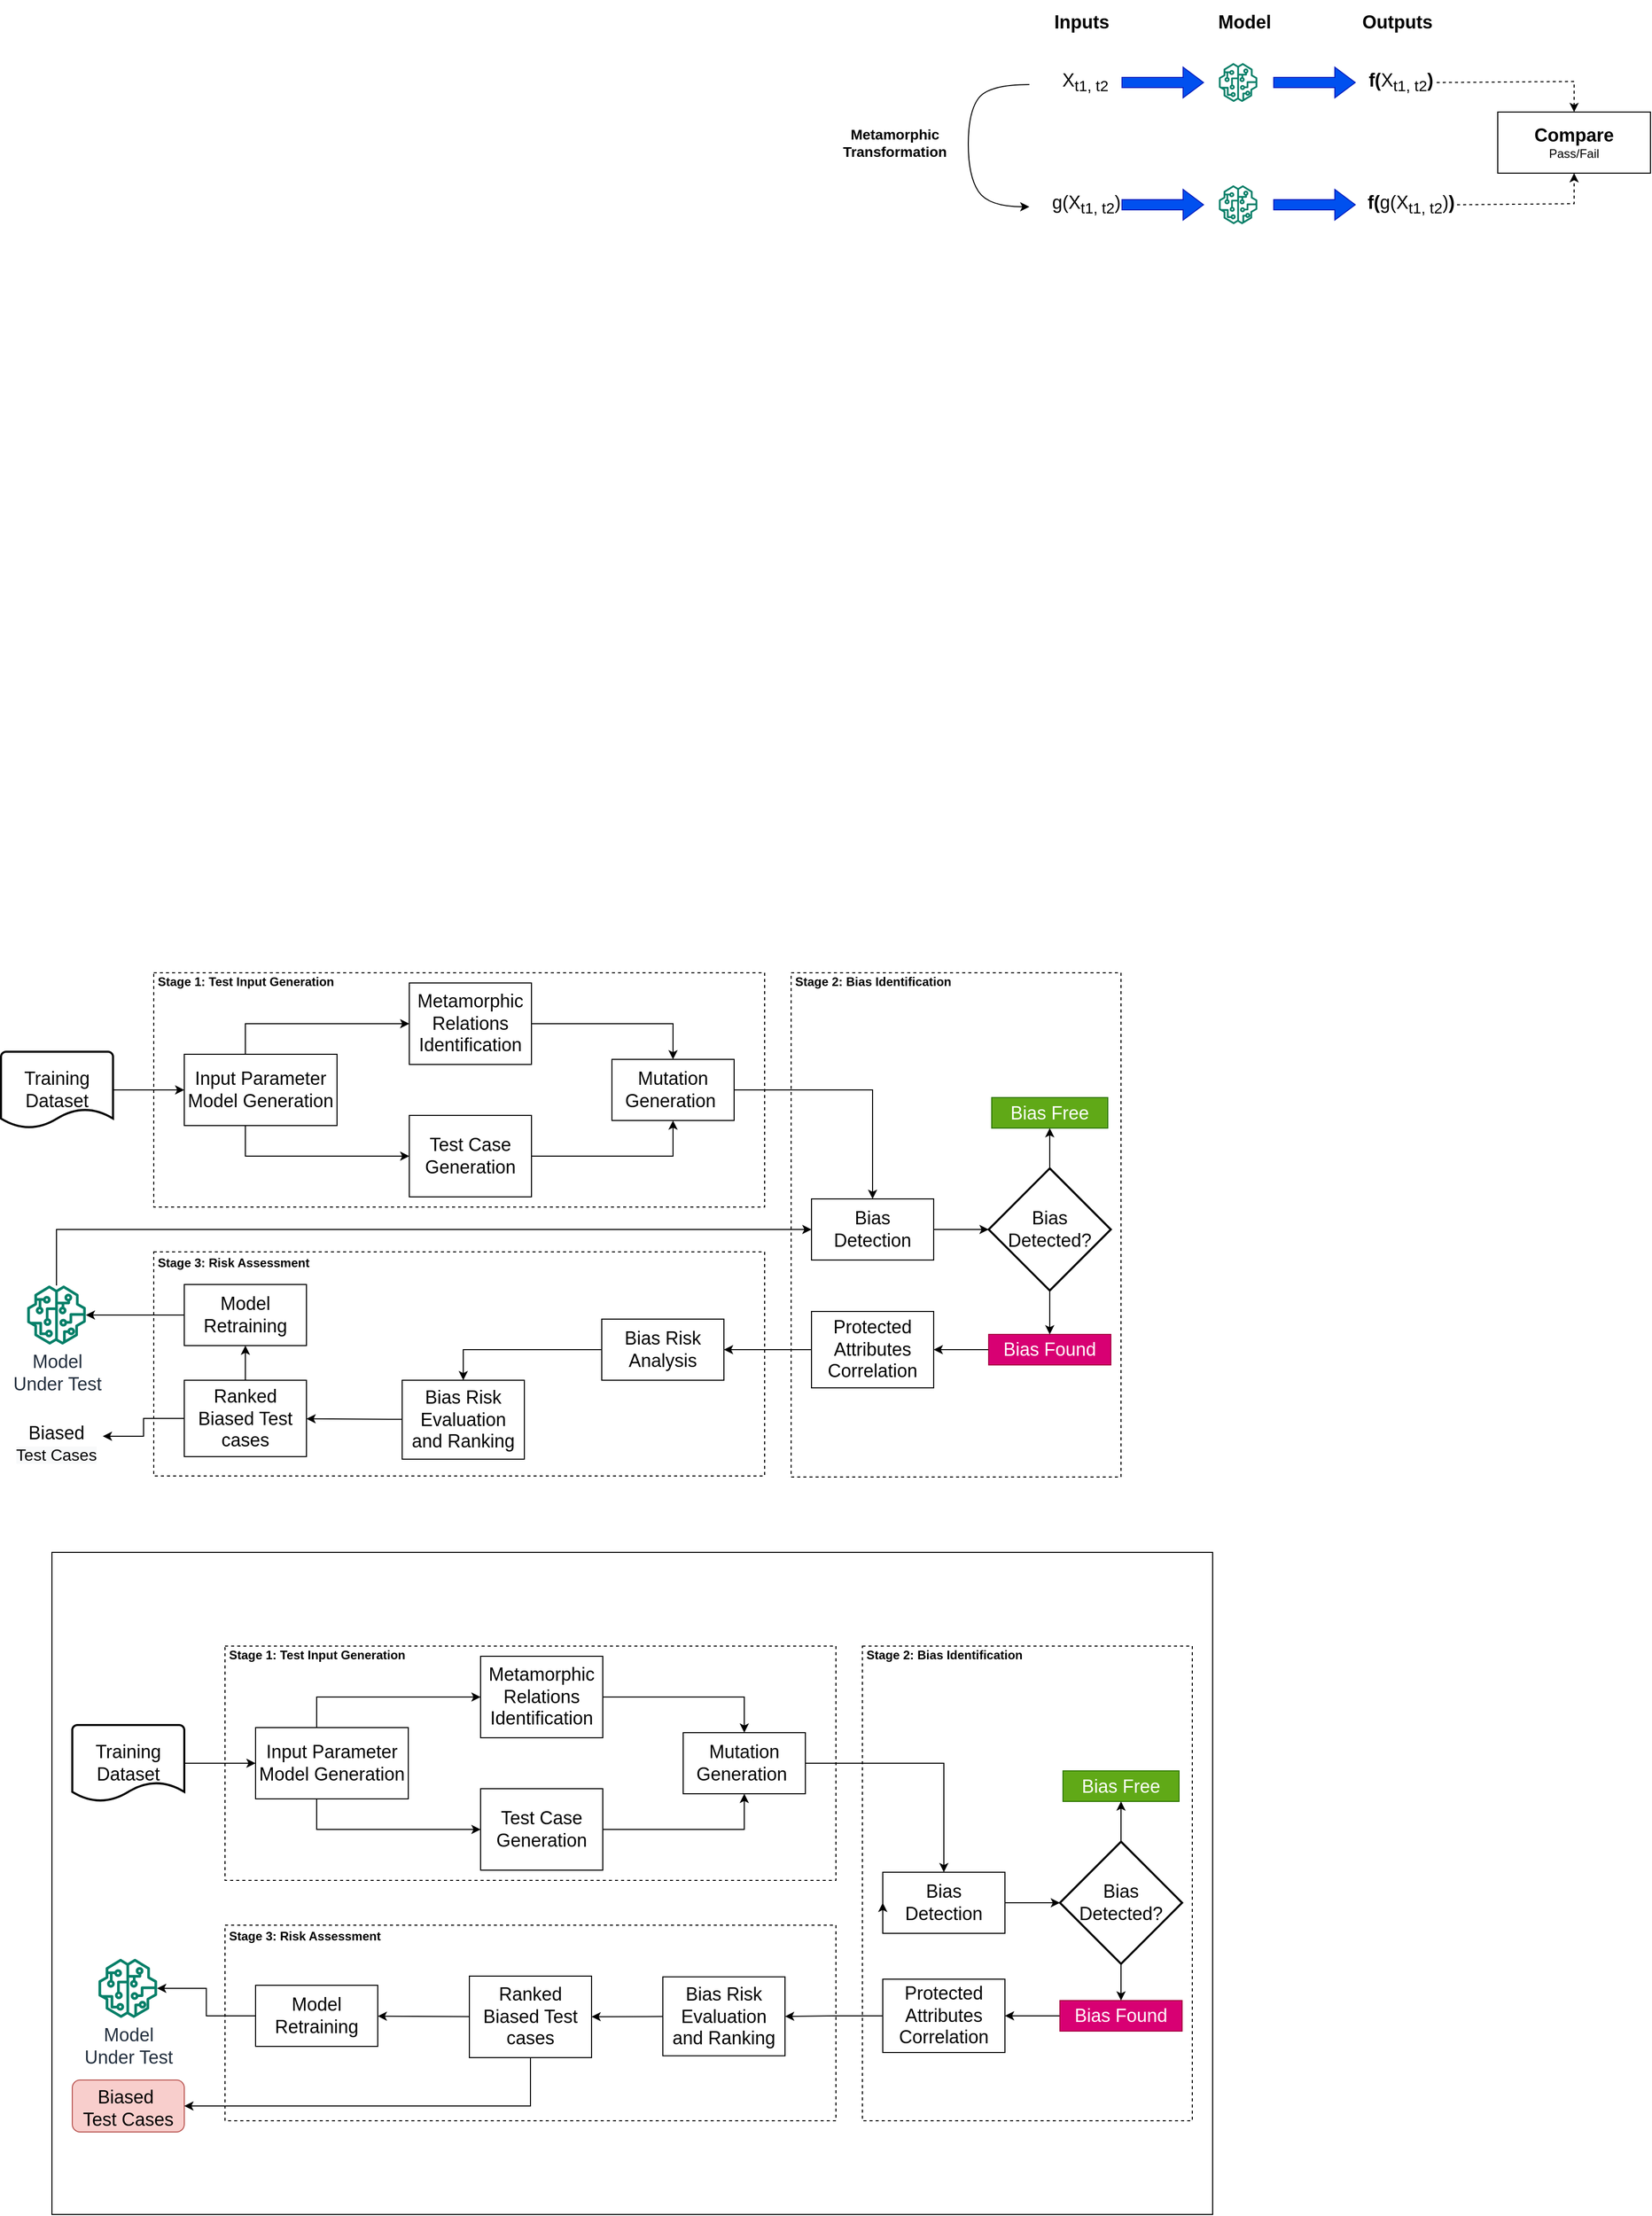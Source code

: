 <mxfile version="20.2.2" type="github">
  <diagram id="4H7yr6dnb38ixaK0uqv0" name="Page-1">
    <mxGraphModel dx="1483" dy="827" grid="1" gridSize="10" guides="1" tooltips="1" connect="1" arrows="1" fold="1" page="1" pageScale="1" pageWidth="827" pageHeight="1169" math="0" shadow="0">
      <root>
        <mxCell id="0" />
        <mxCell id="1" parent="0" />
        <mxCell id="jd1qz2Rt7AOelmPZwAfq-1" value="" style="group" vertex="1" connectable="0" parent="1">
          <mxGeometry x="840" y="70" width="800" height="220" as="geometry" />
        </mxCell>
        <mxCell id="jd1qz2Rt7AOelmPZwAfq-2" value="&lt;span style=&quot;font-weight: normal;&quot;&gt;&lt;font style=&quot;font-size: 18px;&quot;&gt;X&lt;sub style=&quot;&quot;&gt;t1, t2&lt;/sub&gt;&lt;/font&gt;&lt;/span&gt;" style="text;html=1;strokeColor=none;fillColor=none;align=center;verticalAlign=middle;whiteSpace=wrap;rounded=0;fontStyle=1" vertex="1" parent="jd1qz2Rt7AOelmPZwAfq-1">
          <mxGeometry x="210" y="66" width="70" height="30" as="geometry" />
        </mxCell>
        <mxCell id="jd1qz2Rt7AOelmPZwAfq-3" value="&lt;font style=&quot;font-size: 18px;&quot;&gt;g(X&lt;sub style=&quot;&quot;&gt;t1, t2&lt;/sub&gt;)&lt;/font&gt;" style="text;html=1;strokeColor=none;fillColor=none;align=center;verticalAlign=middle;whiteSpace=wrap;rounded=0;" vertex="1" parent="jd1qz2Rt7AOelmPZwAfq-1">
          <mxGeometry x="201" y="186" width="90" height="30" as="geometry" />
        </mxCell>
        <mxCell id="jd1qz2Rt7AOelmPZwAfq-4" value="" style="sketch=0;outlineConnect=0;fontColor=#232F3E;gradientColor=none;fillColor=#067F68;strokeColor=none;dashed=0;verticalLabelPosition=bottom;verticalAlign=top;align=center;html=1;fontSize=12;fontStyle=0;aspect=fixed;pointerEvents=1;shape=mxgraph.aws4.sagemaker_model;rounded=0;fillStyle=auto;labelPosition=center;" vertex="1" parent="jd1qz2Rt7AOelmPZwAfq-1">
          <mxGeometry x="376" y="62" width="38" height="38" as="geometry" />
        </mxCell>
        <mxCell id="jd1qz2Rt7AOelmPZwAfq-5" value="&lt;font style=&quot;font-size: 18px;&quot;&gt;&lt;font style=&quot;&quot;&gt;f(&lt;span style=&quot;font-weight: normal;&quot;&gt;X&lt;sub&gt;t1, t2&lt;/sub&gt;&lt;/span&gt;&lt;/font&gt;&lt;font style=&quot;&quot;&gt;)&lt;/font&gt;&lt;/font&gt;" style="text;html=1;strokeColor=none;fillColor=none;align=center;verticalAlign=middle;whiteSpace=wrap;rounded=0;fontStyle=1" vertex="1" parent="jd1qz2Rt7AOelmPZwAfq-1">
          <mxGeometry x="520" y="66" width="70" height="30" as="geometry" />
        </mxCell>
        <mxCell id="jd1qz2Rt7AOelmPZwAfq-6" value="&lt;font style=&quot;font-size: 18px;&quot;&gt;&lt;font style=&quot;&quot;&gt;f(&lt;span style=&quot;font-weight: normal;&quot;&gt;g(&lt;/span&gt;&lt;span style=&quot;font-weight: normal;&quot;&gt;X&lt;sub&gt;t1, t2&lt;/sub&gt;&lt;/span&gt;&lt;/font&gt;&lt;font style=&quot;&quot;&gt;&lt;span style=&quot;font-weight: normal;&quot;&gt;)&lt;/span&gt;)&lt;/font&gt;&lt;/font&gt;" style="text;html=1;strokeColor=none;fillColor=none;align=center;verticalAlign=middle;whiteSpace=wrap;rounded=0;fontStyle=1" vertex="1" parent="jd1qz2Rt7AOelmPZwAfq-1">
          <mxGeometry x="520" y="186" width="90" height="30" as="geometry" />
        </mxCell>
        <mxCell id="jd1qz2Rt7AOelmPZwAfq-7" value="" style="sketch=0;outlineConnect=0;fontColor=#232F3E;gradientColor=none;fillColor=#067F68;strokeColor=none;dashed=0;verticalLabelPosition=bottom;verticalAlign=top;align=center;html=1;fontSize=12;fontStyle=0;aspect=fixed;pointerEvents=1;shape=mxgraph.aws4.sagemaker_model;rounded=0;fillStyle=auto;labelPosition=center;" vertex="1" parent="jd1qz2Rt7AOelmPZwAfq-1">
          <mxGeometry x="376" y="182" width="38" height="38" as="geometry" />
        </mxCell>
        <mxCell id="jd1qz2Rt7AOelmPZwAfq-8" value="&lt;b&gt;&lt;font style=&quot;font-size: 18px;&quot;&gt;Compare&lt;/font&gt;&lt;/b&gt;&lt;br&gt;Pass/Fail" style="rounded=0;whiteSpace=wrap;html=1;" vertex="1" parent="jd1qz2Rt7AOelmPZwAfq-1">
          <mxGeometry x="650" y="110" width="150" height="60" as="geometry" />
        </mxCell>
        <mxCell id="jd1qz2Rt7AOelmPZwAfq-9" value="" style="curved=1;endArrow=classic;html=1;rounded=0;" edge="1" parent="jd1qz2Rt7AOelmPZwAfq-1">
          <mxGeometry width="50" height="50" relative="1" as="geometry">
            <mxPoint x="190" y="83" as="sourcePoint" />
            <mxPoint x="190" y="203" as="targetPoint" />
            <Array as="points">
              <mxPoint x="150" y="83" />
              <mxPoint x="130" y="110" />
              <mxPoint x="130" y="173" />
              <mxPoint x="150" y="203" />
            </Array>
          </mxGeometry>
        </mxCell>
        <mxCell id="jd1qz2Rt7AOelmPZwAfq-10" value="&lt;font style=&quot;font-size: 14px;&quot;&gt;&lt;b&gt;Metamorphic Transformation&lt;/b&gt;&lt;/font&gt;" style="text;html=1;strokeColor=none;fillColor=none;align=center;verticalAlign=middle;whiteSpace=wrap;rounded=0;" vertex="1" parent="jd1qz2Rt7AOelmPZwAfq-1">
          <mxGeometry y="125" width="116" height="30" as="geometry" />
        </mxCell>
        <mxCell id="jd1qz2Rt7AOelmPZwAfq-11" value="" style="html=1;shadow=0;dashed=0;align=center;verticalAlign=middle;shape=mxgraph.arrows2.arrow;dy=0.67;dx=20;notch=0;fontSize=14;fillColor=#0050ef;fontColor=#ffffff;strokeColor=#001DBC;" vertex="1" parent="jd1qz2Rt7AOelmPZwAfq-1">
          <mxGeometry x="281" y="66" width="80" height="30" as="geometry" />
        </mxCell>
        <mxCell id="jd1qz2Rt7AOelmPZwAfq-12" value="" style="html=1;shadow=0;dashed=0;align=center;verticalAlign=middle;shape=mxgraph.arrows2.arrow;dy=0.67;dx=20;notch=0;fontSize=14;fillColor=#0050ef;fontColor=#ffffff;strokeColor=#001DBC;" vertex="1" parent="jd1qz2Rt7AOelmPZwAfq-1">
          <mxGeometry x="281" y="186" width="80" height="30" as="geometry" />
        </mxCell>
        <mxCell id="jd1qz2Rt7AOelmPZwAfq-13" value="" style="html=1;shadow=0;dashed=0;align=center;verticalAlign=middle;shape=mxgraph.arrows2.arrow;dy=0.67;dx=20;notch=0;fontSize=14;fillColor=#0050ef;fontColor=#ffffff;strokeColor=#001DBC;" vertex="1" parent="jd1qz2Rt7AOelmPZwAfq-1">
          <mxGeometry x="430" y="186" width="80" height="30" as="geometry" />
        </mxCell>
        <mxCell id="jd1qz2Rt7AOelmPZwAfq-14" value="" style="html=1;shadow=0;dashed=0;align=center;verticalAlign=middle;shape=mxgraph.arrows2.arrow;dy=0.67;dx=20;notch=0;fontSize=14;fillColor=#0050ef;fontColor=#ffffff;strokeColor=#001DBC;" vertex="1" parent="jd1qz2Rt7AOelmPZwAfq-1">
          <mxGeometry x="430" y="66" width="80" height="30" as="geometry" />
        </mxCell>
        <mxCell id="jd1qz2Rt7AOelmPZwAfq-15" value="" style="endArrow=classic;html=1;rounded=0;fontSize=14;dashed=1;exitX=1;exitY=0.5;exitDx=0;exitDy=0;entryX=0.5;entryY=0;entryDx=0;entryDy=0;" edge="1" parent="jd1qz2Rt7AOelmPZwAfq-1" source="jd1qz2Rt7AOelmPZwAfq-5" target="jd1qz2Rt7AOelmPZwAfq-8">
          <mxGeometry width="50" height="50" relative="1" as="geometry">
            <mxPoint x="660" y="80" as="sourcePoint" />
            <mxPoint x="710" y="30" as="targetPoint" />
            <Array as="points">
              <mxPoint x="725" y="80" />
            </Array>
          </mxGeometry>
        </mxCell>
        <mxCell id="jd1qz2Rt7AOelmPZwAfq-16" value="" style="endArrow=classic;html=1;rounded=0;fontSize=14;dashed=1;exitX=1;exitY=0.5;exitDx=0;exitDy=0;entryX=0.5;entryY=1;entryDx=0;entryDy=0;" edge="1" parent="jd1qz2Rt7AOelmPZwAfq-1" source="jd1qz2Rt7AOelmPZwAfq-6" target="jd1qz2Rt7AOelmPZwAfq-8">
          <mxGeometry width="50" height="50" relative="1" as="geometry">
            <mxPoint x="613" y="217" as="sourcePoint" />
            <mxPoint x="742" y="246" as="targetPoint" />
            <Array as="points">
              <mxPoint x="725" y="200" />
            </Array>
          </mxGeometry>
        </mxCell>
        <mxCell id="jd1qz2Rt7AOelmPZwAfq-17" value="&lt;font style=&quot;font-size: 18px;&quot;&gt;Inputs&lt;/font&gt;" style="text;strokeColor=none;fillColor=none;html=1;fontSize=24;fontStyle=1;verticalAlign=middle;align=center;" vertex="1" parent="jd1qz2Rt7AOelmPZwAfq-1">
          <mxGeometry x="191" width="100" height="40" as="geometry" />
        </mxCell>
        <mxCell id="jd1qz2Rt7AOelmPZwAfq-18" value="&lt;font style=&quot;font-size: 18px;&quot;&gt;Model&lt;br&gt;&lt;/font&gt;" style="text;strokeColor=none;fillColor=none;html=1;fontSize=24;fontStyle=1;verticalAlign=middle;align=center;" vertex="1" parent="jd1qz2Rt7AOelmPZwAfq-1">
          <mxGeometry x="351" width="100" height="40" as="geometry" />
        </mxCell>
        <mxCell id="jd1qz2Rt7AOelmPZwAfq-19" value="&lt;font style=&quot;font-size: 18px;&quot;&gt;Outputs&lt;/font&gt;" style="text;strokeColor=none;fillColor=none;html=1;fontSize=24;fontStyle=1;verticalAlign=middle;align=center;" vertex="1" parent="jd1qz2Rt7AOelmPZwAfq-1">
          <mxGeometry x="501" width="100" height="40" as="geometry" />
        </mxCell>
        <mxCell id="jd1qz2Rt7AOelmPZwAfq-20" value="" style="group" vertex="1" connectable="0" parent="1">
          <mxGeometry x="20" y="1025" width="1100" height="495" as="geometry" />
        </mxCell>
        <mxCell id="jd1qz2Rt7AOelmPZwAfq-21" value="&lt;font style=&quot;font-size: 12px;&quot;&gt;Stage 3: Risk Assessment&lt;/font&gt;" style="html=1;fontColor=#000000;fontStyle=1;align=left;verticalAlign=top;spacing=0;labelBorderColor=none;fillColor=none;dashed=1;strokeWidth=1;strokeColor=#000000;spacingLeft=4;spacingTop=-3;rounded=0;shadow=0;glass=0;sketch=0;fillStyle=auto;fontSize=14;" vertex="1" parent="jd1qz2Rt7AOelmPZwAfq-20">
          <mxGeometry x="150" y="274" width="600" height="220" as="geometry" />
        </mxCell>
        <mxCell id="jd1qz2Rt7AOelmPZwAfq-22" value="&lt;font color=&quot;#000000&quot;&gt;Stage 2: Bias Identification&lt;/font&gt;" style="html=1;fontColor=#FF3333;fontStyle=1;align=left;verticalAlign=top;spacing=0;labelBorderColor=none;fillColor=none;dashed=1;strokeWidth=1;strokeColor=#000000;spacingLeft=4;spacingTop=-3;" vertex="1" parent="jd1qz2Rt7AOelmPZwAfq-20">
          <mxGeometry x="776" width="324" height="495" as="geometry" />
        </mxCell>
        <mxCell id="jd1qz2Rt7AOelmPZwAfq-23" value="&lt;font color=&quot;#000000&quot;&gt;Stage 1: Test Input Generation&lt;/font&gt;" style="html=1;fontColor=#FF3333;fontStyle=1;align=left;verticalAlign=top;spacing=0;labelBorderColor=none;fillColor=none;dashed=1;strokeWidth=1;strokeColor=#000000;spacingLeft=4;spacingTop=-3;" vertex="1" parent="jd1qz2Rt7AOelmPZwAfq-20">
          <mxGeometry x="150" width="600" height="230" as="geometry" />
        </mxCell>
        <mxCell id="jd1qz2Rt7AOelmPZwAfq-24" value="&lt;font style=&quot;font-size: 18px;&quot;&gt;Input Parameter Model Generation&lt;/font&gt;" style="rounded=0;whiteSpace=wrap;html=1;fontSize=18;" vertex="1" parent="jd1qz2Rt7AOelmPZwAfq-20">
          <mxGeometry x="180" y="80" width="150" height="70" as="geometry" />
        </mxCell>
        <mxCell id="jd1qz2Rt7AOelmPZwAfq-25" value="" style="edgeStyle=orthogonalEdgeStyle;rounded=0;orthogonalLoop=1;jettySize=auto;html=1;" edge="1" parent="jd1qz2Rt7AOelmPZwAfq-20" source="jd1qz2Rt7AOelmPZwAfq-26" target="jd1qz2Rt7AOelmPZwAfq-24">
          <mxGeometry relative="1" as="geometry" />
        </mxCell>
        <mxCell id="jd1qz2Rt7AOelmPZwAfq-26" value="Training Dataset" style="strokeWidth=2;html=1;shape=mxgraph.flowchart.document2;whiteSpace=wrap;size=0.25;fontSize=18;" vertex="1" parent="jd1qz2Rt7AOelmPZwAfq-20">
          <mxGeometry y="77.5" width="110" height="75" as="geometry" />
        </mxCell>
        <mxCell id="jd1qz2Rt7AOelmPZwAfq-27" value="&lt;font style=&quot;font-size: 18px;&quot;&gt;Metamorphic Relations Identification&lt;/font&gt;" style="whiteSpace=wrap;html=1;rounded=0;fontSize=18;" vertex="1" parent="jd1qz2Rt7AOelmPZwAfq-20">
          <mxGeometry x="401" y="10" width="120" height="80" as="geometry" />
        </mxCell>
        <mxCell id="jd1qz2Rt7AOelmPZwAfq-28" value="" style="edgeStyle=orthogonalEdgeStyle;rounded=0;orthogonalLoop=1;jettySize=auto;html=1;entryX=0;entryY=0.5;entryDx=0;entryDy=0;exitX=0.5;exitY=0;exitDx=0;exitDy=0;" edge="1" parent="jd1qz2Rt7AOelmPZwAfq-20" source="jd1qz2Rt7AOelmPZwAfq-24" target="jd1qz2Rt7AOelmPZwAfq-27">
          <mxGeometry relative="1" as="geometry">
            <mxPoint x="380" y="70" as="targetPoint" />
            <Array as="points">
              <mxPoint x="240" y="50" />
            </Array>
          </mxGeometry>
        </mxCell>
        <mxCell id="jd1qz2Rt7AOelmPZwAfq-29" value="&lt;font style=&quot;font-size: 18px;&quot;&gt;Mutation Generation&amp;nbsp;&lt;/font&gt;" style="whiteSpace=wrap;html=1;rounded=0;fontSize=18;" vertex="1" parent="jd1qz2Rt7AOelmPZwAfq-20">
          <mxGeometry x="600" y="85" width="120" height="60" as="geometry" />
        </mxCell>
        <mxCell id="jd1qz2Rt7AOelmPZwAfq-30" value="" style="edgeStyle=none;rounded=0;orthogonalLoop=1;jettySize=auto;html=1;entryX=0.5;entryY=0;entryDx=0;entryDy=0;exitX=1;exitY=0.5;exitDx=0;exitDy=0;" edge="1" parent="jd1qz2Rt7AOelmPZwAfq-20" source="jd1qz2Rt7AOelmPZwAfq-27" target="jd1qz2Rt7AOelmPZwAfq-29">
          <mxGeometry relative="1" as="geometry">
            <Array as="points">
              <mxPoint x="660" y="50" />
            </Array>
          </mxGeometry>
        </mxCell>
        <mxCell id="jd1qz2Rt7AOelmPZwAfq-31" value="Bias Risk &lt;br style=&quot;font-size: 18px;&quot;&gt;Analysis" style="rounded=0;whiteSpace=wrap;html=1;fontSize=18;" vertex="1" parent="jd1qz2Rt7AOelmPZwAfq-20">
          <mxGeometry x="590" y="340" width="120" height="60" as="geometry" />
        </mxCell>
        <mxCell id="jd1qz2Rt7AOelmPZwAfq-32" value="Bias Risk Evaluation and Ranking" style="whiteSpace=wrap;html=1;rounded=0;fontSize=18;" vertex="1" parent="jd1qz2Rt7AOelmPZwAfq-20">
          <mxGeometry x="394" y="400" width="120" height="77.5" as="geometry" />
        </mxCell>
        <mxCell id="jd1qz2Rt7AOelmPZwAfq-33" value="" style="edgeStyle=none;rounded=0;orthogonalLoop=1;jettySize=auto;html=1;exitX=0;exitY=0.5;exitDx=0;exitDy=0;entryX=0.5;entryY=0;entryDx=0;entryDy=0;" edge="1" parent="jd1qz2Rt7AOelmPZwAfq-20" source="jd1qz2Rt7AOelmPZwAfq-31" target="jd1qz2Rt7AOelmPZwAfq-32">
          <mxGeometry relative="1" as="geometry">
            <Array as="points">
              <mxPoint x="454" y="370" />
            </Array>
          </mxGeometry>
        </mxCell>
        <mxCell id="jd1qz2Rt7AOelmPZwAfq-34" value="Ranked Biased Test cases" style="whiteSpace=wrap;html=1;rounded=0;fontSize=18;" vertex="1" parent="jd1qz2Rt7AOelmPZwAfq-20">
          <mxGeometry x="180" y="400" width="120" height="75" as="geometry" />
        </mxCell>
        <mxCell id="jd1qz2Rt7AOelmPZwAfq-35" value="" style="edgeStyle=none;rounded=0;orthogonalLoop=1;jettySize=auto;html=1;" edge="1" parent="jd1qz2Rt7AOelmPZwAfq-20" source="jd1qz2Rt7AOelmPZwAfq-32" target="jd1qz2Rt7AOelmPZwAfq-34">
          <mxGeometry relative="1" as="geometry" />
        </mxCell>
        <mxCell id="jd1qz2Rt7AOelmPZwAfq-36" value="" style="edgeStyle=none;rounded=0;orthogonalLoop=1;jettySize=auto;html=1;" edge="1" parent="jd1qz2Rt7AOelmPZwAfq-20" source="jd1qz2Rt7AOelmPZwAfq-37" target="jd1qz2Rt7AOelmPZwAfq-31">
          <mxGeometry relative="1" as="geometry" />
        </mxCell>
        <mxCell id="jd1qz2Rt7AOelmPZwAfq-37" value="Protected Attributes Correlation" style="rounded=0;whiteSpace=wrap;html=1;fontSize=18;" vertex="1" parent="jd1qz2Rt7AOelmPZwAfq-20">
          <mxGeometry x="796" y="332.5" width="120" height="75" as="geometry" />
        </mxCell>
        <mxCell id="jd1qz2Rt7AOelmPZwAfq-38" value="Model Retraining" style="whiteSpace=wrap;html=1;rounded=0;fontSize=18;" vertex="1" parent="jd1qz2Rt7AOelmPZwAfq-20">
          <mxGeometry x="180" y="306" width="120" height="60" as="geometry" />
        </mxCell>
        <mxCell id="jd1qz2Rt7AOelmPZwAfq-39" value="" style="edgeStyle=none;rounded=0;orthogonalLoop=1;jettySize=auto;html=1;" edge="1" parent="jd1qz2Rt7AOelmPZwAfq-20" source="jd1qz2Rt7AOelmPZwAfq-34" target="jd1qz2Rt7AOelmPZwAfq-38">
          <mxGeometry relative="1" as="geometry" />
        </mxCell>
        <mxCell id="jd1qz2Rt7AOelmPZwAfq-40" value="" style="edgeStyle=orthogonalEdgeStyle;rounded=0;orthogonalLoop=1;jettySize=auto;html=1;entryX=0.5;entryY=1;entryDx=0;entryDy=0;" edge="1" parent="jd1qz2Rt7AOelmPZwAfq-20" source="jd1qz2Rt7AOelmPZwAfq-41" target="jd1qz2Rt7AOelmPZwAfq-29">
          <mxGeometry relative="1" as="geometry">
            <mxPoint x="380" y="180" as="targetPoint" />
          </mxGeometry>
        </mxCell>
        <mxCell id="jd1qz2Rt7AOelmPZwAfq-41" value="&lt;font style=&quot;font-size: 18px;&quot;&gt;Test Case Generation&lt;/font&gt;" style="rounded=0;whiteSpace=wrap;html=1;fontSize=18;" vertex="1" parent="jd1qz2Rt7AOelmPZwAfq-20">
          <mxGeometry x="401" y="140" width="120" height="80" as="geometry" />
        </mxCell>
        <mxCell id="jd1qz2Rt7AOelmPZwAfq-42" value="" style="edgeStyle=orthogonalEdgeStyle;rounded=0;orthogonalLoop=1;jettySize=auto;html=1;exitX=0.5;exitY=1;exitDx=0;exitDy=0;entryX=0;entryY=0.5;entryDx=0;entryDy=0;" edge="1" parent="jd1qz2Rt7AOelmPZwAfq-20" source="jd1qz2Rt7AOelmPZwAfq-24" target="jd1qz2Rt7AOelmPZwAfq-41">
          <mxGeometry relative="1" as="geometry">
            <Array as="points">
              <mxPoint x="240" y="180" />
            </Array>
          </mxGeometry>
        </mxCell>
        <mxCell id="jd1qz2Rt7AOelmPZwAfq-43" value="Bias&lt;br style=&quot;font-size: 18px;&quot;&gt;Detected?" style="strokeWidth=2;html=1;shape=mxgraph.flowchart.decision;whiteSpace=wrap;rounded=0;fillStyle=auto;fontSize=18;gradientColor=none;" vertex="1" parent="jd1qz2Rt7AOelmPZwAfq-20">
          <mxGeometry x="970" y="192" width="120" height="120" as="geometry" />
        </mxCell>
        <mxCell id="jd1qz2Rt7AOelmPZwAfq-44" value="Bias Free" style="whiteSpace=wrap;html=1;fontSize=18;strokeWidth=1;rounded=0;fillStyle=auto;sketch=0;shadow=0;glass=0;fillColor=#60a917;strokeColor=#2D7600;fontColor=#ffffff;" vertex="1" parent="jd1qz2Rt7AOelmPZwAfq-20">
          <mxGeometry x="973" y="122.5" width="114" height="30" as="geometry" />
        </mxCell>
        <mxCell id="jd1qz2Rt7AOelmPZwAfq-45" value="" style="edgeStyle=orthogonalEdgeStyle;rounded=0;orthogonalLoop=1;jettySize=auto;html=1;fontSize=14;" edge="1" parent="jd1qz2Rt7AOelmPZwAfq-20" source="jd1qz2Rt7AOelmPZwAfq-43" target="jd1qz2Rt7AOelmPZwAfq-44">
          <mxGeometry relative="1" as="geometry" />
        </mxCell>
        <mxCell id="jd1qz2Rt7AOelmPZwAfq-46" value="" style="edgeStyle=orthogonalEdgeStyle;rounded=0;orthogonalLoop=1;jettySize=auto;html=1;shadow=0;fontSize=12;fontColor=#000000;labelBackgroundColor=default;entryX=1;entryY=0.5;entryDx=0;entryDy=0;" edge="1" parent="jd1qz2Rt7AOelmPZwAfq-20" source="jd1qz2Rt7AOelmPZwAfq-47" target="jd1qz2Rt7AOelmPZwAfq-37">
          <mxGeometry relative="1" as="geometry" />
        </mxCell>
        <mxCell id="jd1qz2Rt7AOelmPZwAfq-47" value="Bias Found" style="whiteSpace=wrap;html=1;fontSize=18;strokeWidth=1;rounded=0;fillStyle=auto;fillColor=#d80073;strokeColor=#A50040;fontColor=#ffffff;" vertex="1" parent="jd1qz2Rt7AOelmPZwAfq-20">
          <mxGeometry x="970" y="355" width="120" height="30" as="geometry" />
        </mxCell>
        <mxCell id="jd1qz2Rt7AOelmPZwAfq-48" value="" style="edgeStyle=orthogonalEdgeStyle;rounded=0;orthogonalLoop=1;jettySize=auto;html=1;fontSize=14;" edge="1" parent="jd1qz2Rt7AOelmPZwAfq-20" source="jd1qz2Rt7AOelmPZwAfq-43" target="jd1qz2Rt7AOelmPZwAfq-47">
          <mxGeometry relative="1" as="geometry" />
        </mxCell>
        <mxCell id="jd1qz2Rt7AOelmPZwAfq-49" value="&lt;font style=&quot;font-size: 18px;&quot;&gt;Model &lt;br&gt;Under Test&lt;/font&gt;" style="sketch=0;outlineConnect=0;fontColor=#232F3E;gradientColor=none;fillColor=#067F68;strokeColor=none;dashed=0;verticalLabelPosition=bottom;verticalAlign=top;align=center;html=1;fontSize=16;fontStyle=0;aspect=fixed;pointerEvents=1;shape=mxgraph.aws4.sagemaker_model;rounded=0;fillStyle=auto;labelPosition=center;" vertex="1" parent="jd1qz2Rt7AOelmPZwAfq-20">
          <mxGeometry x="25.5" y="307" width="58" height="58" as="geometry" />
        </mxCell>
        <mxCell id="jd1qz2Rt7AOelmPZwAfq-50" value="" style="edgeStyle=orthogonalEdgeStyle;rounded=0;orthogonalLoop=1;jettySize=auto;html=1;shadow=0;labelBackgroundColor=default;fontSize=12;fontColor=#000000;" edge="1" parent="jd1qz2Rt7AOelmPZwAfq-20" source="jd1qz2Rt7AOelmPZwAfq-38" target="jd1qz2Rt7AOelmPZwAfq-49">
          <mxGeometry relative="1" as="geometry">
            <mxPoint x="100" y="439" as="targetPoint" />
          </mxGeometry>
        </mxCell>
        <mxCell id="jd1qz2Rt7AOelmPZwAfq-51" value="" style="edgeStyle=orthogonalEdgeStyle;rounded=0;orthogonalLoop=1;jettySize=auto;html=1;shadow=0;labelBackgroundColor=default;fontSize=12;fontColor=#000000;" edge="1" parent="jd1qz2Rt7AOelmPZwAfq-20" source="jd1qz2Rt7AOelmPZwAfq-52" target="jd1qz2Rt7AOelmPZwAfq-43">
          <mxGeometry relative="1" as="geometry" />
        </mxCell>
        <mxCell id="jd1qz2Rt7AOelmPZwAfq-52" value="Bias &lt;br&gt;Detection" style="whiteSpace=wrap;html=1;rounded=0;fontSize=18;" vertex="1" parent="jd1qz2Rt7AOelmPZwAfq-20">
          <mxGeometry x="796" y="222" width="120" height="60" as="geometry" />
        </mxCell>
        <mxCell id="jd1qz2Rt7AOelmPZwAfq-53" value="" style="edgeStyle=orthogonalEdgeStyle;rounded=0;orthogonalLoop=1;jettySize=auto;html=1;shadow=0;labelBackgroundColor=default;fontSize=12;fontColor=#000000;entryX=0;entryY=0.5;entryDx=0;entryDy=0;" edge="1" parent="jd1qz2Rt7AOelmPZwAfq-20" source="jd1qz2Rt7AOelmPZwAfq-49" target="jd1qz2Rt7AOelmPZwAfq-52">
          <mxGeometry relative="1" as="geometry">
            <mxPoint x="54.5" y="228" as="targetPoint" />
            <Array as="points">
              <mxPoint x="55" y="252" />
            </Array>
          </mxGeometry>
        </mxCell>
        <mxCell id="jd1qz2Rt7AOelmPZwAfq-54" value="" style="edgeStyle=orthogonalEdgeStyle;rounded=0;orthogonalLoop=1;jettySize=auto;html=1;shadow=0;labelBackgroundColor=default;fontSize=12;fontColor=#000000;" edge="1" parent="jd1qz2Rt7AOelmPZwAfq-20" source="jd1qz2Rt7AOelmPZwAfq-29" target="jd1qz2Rt7AOelmPZwAfq-52">
          <mxGeometry relative="1" as="geometry" />
        </mxCell>
        <mxCell id="jd1qz2Rt7AOelmPZwAfq-55" value="&lt;div style=&quot;&quot;&gt;&lt;font style=&quot;font-size: 18px;&quot;&gt;Biased&lt;/font&gt;&lt;/div&gt;&lt;span style=&quot;color: rgb(0, 0, 0); font-family: Helvetica; font-style: normal; font-variant-ligatures: normal; font-variant-caps: normal; font-weight: 400; letter-spacing: normal; orphans: 2; text-indent: 0px; text-transform: none; widows: 2; word-spacing: 0px; -webkit-text-stroke-width: 0px; background-color: rgb(248, 249, 250); text-decoration-thickness: initial; text-decoration-style: initial; text-decoration-color: initial; float: none; display: inline !important;&quot;&gt;&lt;font size=&quot;3&quot;&gt;Test Cases&lt;/font&gt;&lt;/span&gt;" style="text;whiteSpace=wrap;html=1;fontSize=16;fontColor=#000000;align=center;" vertex="1" parent="jd1qz2Rt7AOelmPZwAfq-20">
          <mxGeometry x="9" y="435" width="91" height="40" as="geometry" />
        </mxCell>
        <mxCell id="jd1qz2Rt7AOelmPZwAfq-56" value="" style="edgeStyle=orthogonalEdgeStyle;rounded=0;orthogonalLoop=1;jettySize=auto;html=1;shadow=0;labelBackgroundColor=default;fontSize=12;fontColor=#000000;entryX=1;entryY=0.5;entryDx=0;entryDy=0;" edge="1" parent="jd1qz2Rt7AOelmPZwAfq-20" source="jd1qz2Rt7AOelmPZwAfq-34" target="jd1qz2Rt7AOelmPZwAfq-55">
          <mxGeometry relative="1" as="geometry">
            <mxPoint x="109" y="454" as="targetPoint" />
          </mxGeometry>
        </mxCell>
        <mxCell id="jd1qz2Rt7AOelmPZwAfq-98" value="" style="group" vertex="1" connectable="0" parent="1">
          <mxGeometry x="70" y="1594" width="1140" height="650" as="geometry" />
        </mxCell>
        <mxCell id="jd1qz2Rt7AOelmPZwAfq-96" value="" style="rounded=0;whiteSpace=wrap;html=1;shadow=0;glass=0;sketch=0;fillStyle=auto;fontSize=18;fontColor=#000000;strokeColor=default;fillColor=default;" vertex="1" parent="jd1qz2Rt7AOelmPZwAfq-98">
          <mxGeometry width="1140" height="650" as="geometry" />
        </mxCell>
        <mxCell id="jd1qz2Rt7AOelmPZwAfq-58" value="&lt;font style=&quot;font-size: 12px;&quot;&gt;Stage 3: Risk Assessment&lt;/font&gt;" style="html=1;fontColor=#000000;fontStyle=1;align=left;verticalAlign=top;spacing=0;labelBorderColor=none;fillColor=none;dashed=1;strokeWidth=1;strokeColor=#000000;spacingLeft=4;spacingTop=-3;rounded=0;shadow=0;glass=0;sketch=0;fillStyle=auto;fontSize=14;" vertex="1" parent="jd1qz2Rt7AOelmPZwAfq-98">
          <mxGeometry x="170" y="366" width="600" height="192" as="geometry" />
        </mxCell>
        <mxCell id="jd1qz2Rt7AOelmPZwAfq-59" value="&lt;font color=&quot;#000000&quot;&gt;Stage 2: Bias Identification&lt;/font&gt;" style="html=1;fontColor=#FF3333;fontStyle=1;align=left;verticalAlign=top;spacing=0;labelBorderColor=none;fillColor=none;dashed=1;strokeWidth=1;strokeColor=#000000;spacingLeft=4;spacingTop=-3;" vertex="1" parent="jd1qz2Rt7AOelmPZwAfq-98">
          <mxGeometry x="796" y="92" width="324" height="466" as="geometry" />
        </mxCell>
        <mxCell id="jd1qz2Rt7AOelmPZwAfq-60" value="&lt;font color=&quot;#000000&quot;&gt;Stage 1: Test Input Generation&lt;/font&gt;" style="html=1;fontColor=#FF3333;fontStyle=1;align=left;verticalAlign=top;spacing=0;labelBorderColor=none;fillColor=none;dashed=1;strokeWidth=1;strokeColor=#000000;spacingLeft=4;spacingTop=-3;" vertex="1" parent="jd1qz2Rt7AOelmPZwAfq-98">
          <mxGeometry x="170" y="92" width="600" height="230" as="geometry" />
        </mxCell>
        <mxCell id="jd1qz2Rt7AOelmPZwAfq-61" value="&lt;font style=&quot;font-size: 18px;&quot;&gt;Input Parameter Model Generation&lt;/font&gt;" style="rounded=0;whiteSpace=wrap;html=1;fontSize=18;" vertex="1" parent="jd1qz2Rt7AOelmPZwAfq-98">
          <mxGeometry x="200" y="172" width="150" height="70" as="geometry" />
        </mxCell>
        <mxCell id="jd1qz2Rt7AOelmPZwAfq-62" value="" style="edgeStyle=orthogonalEdgeStyle;rounded=0;orthogonalLoop=1;jettySize=auto;html=1;" edge="1" parent="jd1qz2Rt7AOelmPZwAfq-98" source="jd1qz2Rt7AOelmPZwAfq-63" target="jd1qz2Rt7AOelmPZwAfq-61">
          <mxGeometry relative="1" as="geometry" />
        </mxCell>
        <mxCell id="jd1qz2Rt7AOelmPZwAfq-63" value="Training Dataset" style="strokeWidth=2;html=1;shape=mxgraph.flowchart.document2;whiteSpace=wrap;size=0.25;fontSize=18;" vertex="1" parent="jd1qz2Rt7AOelmPZwAfq-98">
          <mxGeometry x="20" y="169.5" width="110" height="75" as="geometry" />
        </mxCell>
        <mxCell id="jd1qz2Rt7AOelmPZwAfq-64" value="&lt;font style=&quot;font-size: 18px;&quot;&gt;Metamorphic Relations Identification&lt;/font&gt;" style="whiteSpace=wrap;html=1;rounded=0;fontSize=18;" vertex="1" parent="jd1qz2Rt7AOelmPZwAfq-98">
          <mxGeometry x="421" y="102" width="120" height="80" as="geometry" />
        </mxCell>
        <mxCell id="jd1qz2Rt7AOelmPZwAfq-65" value="" style="edgeStyle=orthogonalEdgeStyle;rounded=0;orthogonalLoop=1;jettySize=auto;html=1;entryX=0;entryY=0.5;entryDx=0;entryDy=0;exitX=0.5;exitY=0;exitDx=0;exitDy=0;" edge="1" parent="jd1qz2Rt7AOelmPZwAfq-98" source="jd1qz2Rt7AOelmPZwAfq-61" target="jd1qz2Rt7AOelmPZwAfq-64">
          <mxGeometry relative="1" as="geometry">
            <mxPoint x="400" y="162" as="targetPoint" />
            <Array as="points">
              <mxPoint x="260" y="142" />
            </Array>
          </mxGeometry>
        </mxCell>
        <mxCell id="jd1qz2Rt7AOelmPZwAfq-66" value="&lt;font style=&quot;font-size: 18px;&quot;&gt;Mutation Generation&amp;nbsp;&lt;/font&gt;" style="whiteSpace=wrap;html=1;rounded=0;fontSize=18;" vertex="1" parent="jd1qz2Rt7AOelmPZwAfq-98">
          <mxGeometry x="620" y="177" width="120" height="60" as="geometry" />
        </mxCell>
        <mxCell id="jd1qz2Rt7AOelmPZwAfq-67" value="" style="edgeStyle=none;rounded=0;orthogonalLoop=1;jettySize=auto;html=1;entryX=0.5;entryY=0;entryDx=0;entryDy=0;exitX=1;exitY=0.5;exitDx=0;exitDy=0;" edge="1" parent="jd1qz2Rt7AOelmPZwAfq-98" source="jd1qz2Rt7AOelmPZwAfq-64" target="jd1qz2Rt7AOelmPZwAfq-66">
          <mxGeometry relative="1" as="geometry">
            <Array as="points">
              <mxPoint x="680" y="142" />
            </Array>
          </mxGeometry>
        </mxCell>
        <mxCell id="jd1qz2Rt7AOelmPZwAfq-69" value="Bias Risk Evaluation and Ranking" style="whiteSpace=wrap;html=1;rounded=0;fontSize=18;" vertex="1" parent="jd1qz2Rt7AOelmPZwAfq-98">
          <mxGeometry x="600" y="416.75" width="120" height="77.5" as="geometry" />
        </mxCell>
        <mxCell id="jd1qz2Rt7AOelmPZwAfq-71" value="Ranked Biased Test cases" style="whiteSpace=wrap;html=1;rounded=0;fontSize=18;" vertex="1" parent="jd1qz2Rt7AOelmPZwAfq-98">
          <mxGeometry x="410" y="416" width="120" height="80" as="geometry" />
        </mxCell>
        <mxCell id="jd1qz2Rt7AOelmPZwAfq-72" value="" style="edgeStyle=none;rounded=0;orthogonalLoop=1;jettySize=auto;html=1;" edge="1" parent="jd1qz2Rt7AOelmPZwAfq-98" source="jd1qz2Rt7AOelmPZwAfq-69" target="jd1qz2Rt7AOelmPZwAfq-71">
          <mxGeometry relative="1" as="geometry" />
        </mxCell>
        <mxCell id="jd1qz2Rt7AOelmPZwAfq-94" value="" style="edgeStyle=orthogonalEdgeStyle;rounded=0;orthogonalLoop=1;jettySize=auto;html=1;fontSize=18;" edge="1" parent="jd1qz2Rt7AOelmPZwAfq-98" source="jd1qz2Rt7AOelmPZwAfq-74" target="jd1qz2Rt7AOelmPZwAfq-69">
          <mxGeometry relative="1" as="geometry" />
        </mxCell>
        <mxCell id="jd1qz2Rt7AOelmPZwAfq-74" value="Protected Attributes Correlation" style="rounded=0;whiteSpace=wrap;html=1;fontSize=18;" vertex="1" parent="jd1qz2Rt7AOelmPZwAfq-98">
          <mxGeometry x="816" y="419" width="120" height="72" as="geometry" />
        </mxCell>
        <mxCell id="jd1qz2Rt7AOelmPZwAfq-75" value="Model Retraining" style="whiteSpace=wrap;html=1;rounded=0;fontSize=18;" vertex="1" parent="jd1qz2Rt7AOelmPZwAfq-98">
          <mxGeometry x="200" y="425" width="120" height="60" as="geometry" />
        </mxCell>
        <mxCell id="jd1qz2Rt7AOelmPZwAfq-76" value="" style="edgeStyle=none;rounded=0;orthogonalLoop=1;jettySize=auto;html=1;" edge="1" parent="jd1qz2Rt7AOelmPZwAfq-98" source="jd1qz2Rt7AOelmPZwAfq-71" target="jd1qz2Rt7AOelmPZwAfq-75">
          <mxGeometry relative="1" as="geometry" />
        </mxCell>
        <mxCell id="jd1qz2Rt7AOelmPZwAfq-77" value="" style="edgeStyle=orthogonalEdgeStyle;rounded=0;orthogonalLoop=1;jettySize=auto;html=1;entryX=0.5;entryY=1;entryDx=0;entryDy=0;" edge="1" parent="jd1qz2Rt7AOelmPZwAfq-98" source="jd1qz2Rt7AOelmPZwAfq-78" target="jd1qz2Rt7AOelmPZwAfq-66">
          <mxGeometry relative="1" as="geometry">
            <mxPoint x="400" y="272" as="targetPoint" />
          </mxGeometry>
        </mxCell>
        <mxCell id="jd1qz2Rt7AOelmPZwAfq-78" value="&lt;font style=&quot;font-size: 18px;&quot;&gt;Test Case Generation&lt;/font&gt;" style="rounded=0;whiteSpace=wrap;html=1;fontSize=18;" vertex="1" parent="jd1qz2Rt7AOelmPZwAfq-98">
          <mxGeometry x="421" y="232" width="120" height="80" as="geometry" />
        </mxCell>
        <mxCell id="jd1qz2Rt7AOelmPZwAfq-79" value="" style="edgeStyle=orthogonalEdgeStyle;rounded=0;orthogonalLoop=1;jettySize=auto;html=1;exitX=0.5;exitY=1;exitDx=0;exitDy=0;entryX=0;entryY=0.5;entryDx=0;entryDy=0;" edge="1" parent="jd1qz2Rt7AOelmPZwAfq-98" source="jd1qz2Rt7AOelmPZwAfq-61" target="jd1qz2Rt7AOelmPZwAfq-78">
          <mxGeometry relative="1" as="geometry">
            <Array as="points">
              <mxPoint x="260" y="272" />
            </Array>
          </mxGeometry>
        </mxCell>
        <mxCell id="jd1qz2Rt7AOelmPZwAfq-80" value="Bias&lt;br style=&quot;font-size: 18px;&quot;&gt;Detected?" style="strokeWidth=2;html=1;shape=mxgraph.flowchart.decision;whiteSpace=wrap;rounded=0;fillStyle=auto;fontSize=18;gradientColor=none;" vertex="1" parent="jd1qz2Rt7AOelmPZwAfq-98">
          <mxGeometry x="990" y="284" width="120" height="120" as="geometry" />
        </mxCell>
        <mxCell id="jd1qz2Rt7AOelmPZwAfq-81" value="Bias Free" style="whiteSpace=wrap;html=1;fontSize=18;strokeWidth=1;rounded=0;fillStyle=auto;sketch=0;shadow=0;glass=0;fillColor=#60a917;strokeColor=#2D7600;fontColor=#ffffff;" vertex="1" parent="jd1qz2Rt7AOelmPZwAfq-98">
          <mxGeometry x="993" y="214.5" width="114" height="30" as="geometry" />
        </mxCell>
        <mxCell id="jd1qz2Rt7AOelmPZwAfq-82" value="" style="edgeStyle=orthogonalEdgeStyle;rounded=0;orthogonalLoop=1;jettySize=auto;html=1;fontSize=14;" edge="1" parent="jd1qz2Rt7AOelmPZwAfq-98" source="jd1qz2Rt7AOelmPZwAfq-80" target="jd1qz2Rt7AOelmPZwAfq-81">
          <mxGeometry relative="1" as="geometry" />
        </mxCell>
        <mxCell id="jd1qz2Rt7AOelmPZwAfq-83" value="" style="edgeStyle=orthogonalEdgeStyle;rounded=0;orthogonalLoop=1;jettySize=auto;html=1;shadow=0;fontSize=12;fontColor=#000000;labelBackgroundColor=default;entryX=1;entryY=0.5;entryDx=0;entryDy=0;" edge="1" parent="jd1qz2Rt7AOelmPZwAfq-98" source="jd1qz2Rt7AOelmPZwAfq-84" target="jd1qz2Rt7AOelmPZwAfq-74">
          <mxGeometry relative="1" as="geometry" />
        </mxCell>
        <mxCell id="jd1qz2Rt7AOelmPZwAfq-84" value="Bias Found" style="whiteSpace=wrap;html=1;fontSize=18;strokeWidth=1;rounded=0;fillStyle=auto;fillColor=#d80073;strokeColor=#A50040;fontColor=#ffffff;" vertex="1" parent="jd1qz2Rt7AOelmPZwAfq-98">
          <mxGeometry x="990" y="440" width="120" height="30" as="geometry" />
        </mxCell>
        <mxCell id="jd1qz2Rt7AOelmPZwAfq-85" value="" style="edgeStyle=orthogonalEdgeStyle;rounded=0;orthogonalLoop=1;jettySize=auto;html=1;fontSize=14;" edge="1" parent="jd1qz2Rt7AOelmPZwAfq-98" source="jd1qz2Rt7AOelmPZwAfq-80" target="jd1qz2Rt7AOelmPZwAfq-84">
          <mxGeometry relative="1" as="geometry" />
        </mxCell>
        <mxCell id="jd1qz2Rt7AOelmPZwAfq-86" value="&lt;font style=&quot;font-size: 18px;&quot;&gt;Model &lt;br&gt;Under Test&lt;/font&gt;" style="sketch=0;outlineConnect=0;fontColor=#232F3E;gradientColor=none;fillColor=#067F68;strokeColor=none;dashed=0;verticalLabelPosition=bottom;verticalAlign=top;align=center;html=1;fontSize=16;fontStyle=0;aspect=fixed;pointerEvents=1;shape=mxgraph.aws4.sagemaker_model;rounded=0;fillStyle=auto;labelPosition=center;" vertex="1" parent="jd1qz2Rt7AOelmPZwAfq-98">
          <mxGeometry x="45.5" y="399" width="58" height="58" as="geometry" />
        </mxCell>
        <mxCell id="jd1qz2Rt7AOelmPZwAfq-87" value="" style="edgeStyle=orthogonalEdgeStyle;rounded=0;orthogonalLoop=1;jettySize=auto;html=1;shadow=0;labelBackgroundColor=default;fontSize=12;fontColor=#000000;" edge="1" parent="jd1qz2Rt7AOelmPZwAfq-98" source="jd1qz2Rt7AOelmPZwAfq-75" target="jd1qz2Rt7AOelmPZwAfq-86">
          <mxGeometry relative="1" as="geometry">
            <mxPoint x="120" y="531" as="targetPoint" />
          </mxGeometry>
        </mxCell>
        <mxCell id="jd1qz2Rt7AOelmPZwAfq-88" value="" style="edgeStyle=orthogonalEdgeStyle;rounded=0;orthogonalLoop=1;jettySize=auto;html=1;shadow=0;labelBackgroundColor=default;fontSize=12;fontColor=#000000;" edge="1" parent="jd1qz2Rt7AOelmPZwAfq-98" source="jd1qz2Rt7AOelmPZwAfq-89" target="jd1qz2Rt7AOelmPZwAfq-80">
          <mxGeometry relative="1" as="geometry" />
        </mxCell>
        <mxCell id="jd1qz2Rt7AOelmPZwAfq-89" value="Bias &lt;br&gt;Detection" style="whiteSpace=wrap;html=1;rounded=0;fontSize=18;" vertex="1" parent="jd1qz2Rt7AOelmPZwAfq-98">
          <mxGeometry x="816" y="314" width="120" height="60" as="geometry" />
        </mxCell>
        <mxCell id="jd1qz2Rt7AOelmPZwAfq-90" value="" style="edgeStyle=orthogonalEdgeStyle;rounded=0;orthogonalLoop=1;jettySize=auto;html=1;shadow=0;labelBackgroundColor=default;fontSize=12;fontColor=#000000;entryX=0;entryY=0.5;entryDx=0;entryDy=0;startArrow=none;" edge="1" parent="jd1qz2Rt7AOelmPZwAfq-98" source="jd1qz2Rt7AOelmPZwAfq-96" target="jd1qz2Rt7AOelmPZwAfq-89">
          <mxGeometry relative="1" as="geometry">
            <mxPoint x="74.5" y="320" as="targetPoint" />
            <Array as="points">
              <mxPoint x="75" y="344" />
            </Array>
          </mxGeometry>
        </mxCell>
        <mxCell id="jd1qz2Rt7AOelmPZwAfq-91" value="" style="edgeStyle=orthogonalEdgeStyle;rounded=0;orthogonalLoop=1;jettySize=auto;html=1;shadow=0;labelBackgroundColor=default;fontSize=12;fontColor=#000000;" edge="1" parent="jd1qz2Rt7AOelmPZwAfq-98" source="jd1qz2Rt7AOelmPZwAfq-66" target="jd1qz2Rt7AOelmPZwAfq-89">
          <mxGeometry relative="1" as="geometry" />
        </mxCell>
        <mxCell id="jd1qz2Rt7AOelmPZwAfq-92" value="&lt;div style=&quot;&quot;&gt;&lt;span style=&quot;font-size: 18px;&quot;&gt;Biased&amp;nbsp;&lt;/span&gt;&lt;/div&gt;&lt;div style=&quot;&quot;&gt;&lt;span style=&quot;font-size: 18px;&quot;&gt;Test Cases&lt;/span&gt;&lt;/div&gt;" style="text;whiteSpace=wrap;html=1;fontSize=16;align=center;fillColor=#f8cecc;strokeColor=#b85450;rounded=1;sketch=0;shadow=0;glass=0;fillStyle=auto;" vertex="1" parent="jd1qz2Rt7AOelmPZwAfq-98">
          <mxGeometry x="20" y="518" width="110" height="51" as="geometry" />
        </mxCell>
        <mxCell id="jd1qz2Rt7AOelmPZwAfq-93" value="" style="edgeStyle=orthogonalEdgeStyle;rounded=0;orthogonalLoop=1;jettySize=auto;html=1;shadow=0;labelBackgroundColor=default;fontSize=12;fontColor=#000000;entryX=1;entryY=0.5;entryDx=0;entryDy=0;exitX=0.5;exitY=1;exitDx=0;exitDy=0;" edge="1" parent="jd1qz2Rt7AOelmPZwAfq-98" source="jd1qz2Rt7AOelmPZwAfq-71" target="jd1qz2Rt7AOelmPZwAfq-92">
          <mxGeometry relative="1" as="geometry">
            <mxPoint x="129" y="546" as="targetPoint" />
          </mxGeometry>
        </mxCell>
      </root>
    </mxGraphModel>
  </diagram>
</mxfile>
